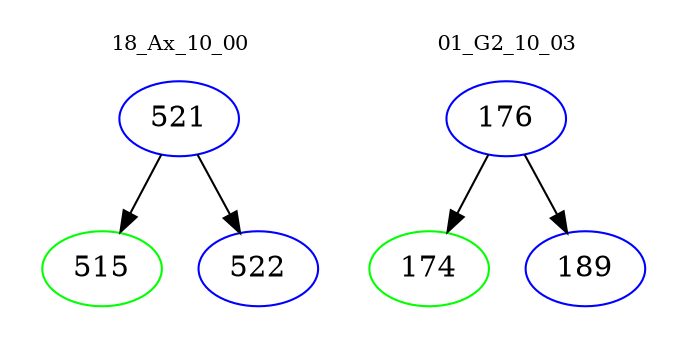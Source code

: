 digraph{
subgraph cluster_0 {
color = white
label = "18_Ax_10_00";
fontsize=10;
T0_521 [label="521", color="blue"]
T0_521 -> T0_515 [color="black"]
T0_515 [label="515", color="green"]
T0_521 -> T0_522 [color="black"]
T0_522 [label="522", color="blue"]
}
subgraph cluster_1 {
color = white
label = "01_G2_10_03";
fontsize=10;
T1_176 [label="176", color="blue"]
T1_176 -> T1_174 [color="black"]
T1_174 [label="174", color="green"]
T1_176 -> T1_189 [color="black"]
T1_189 [label="189", color="blue"]
}
}
